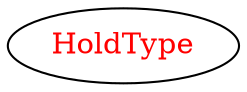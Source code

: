 digraph dependencyGraph {
 concentrate=true;
 ranksep="2.0";
 rankdir="LR"; 
 splines="ortho";
"HoldType" [fontcolor="red"];
}